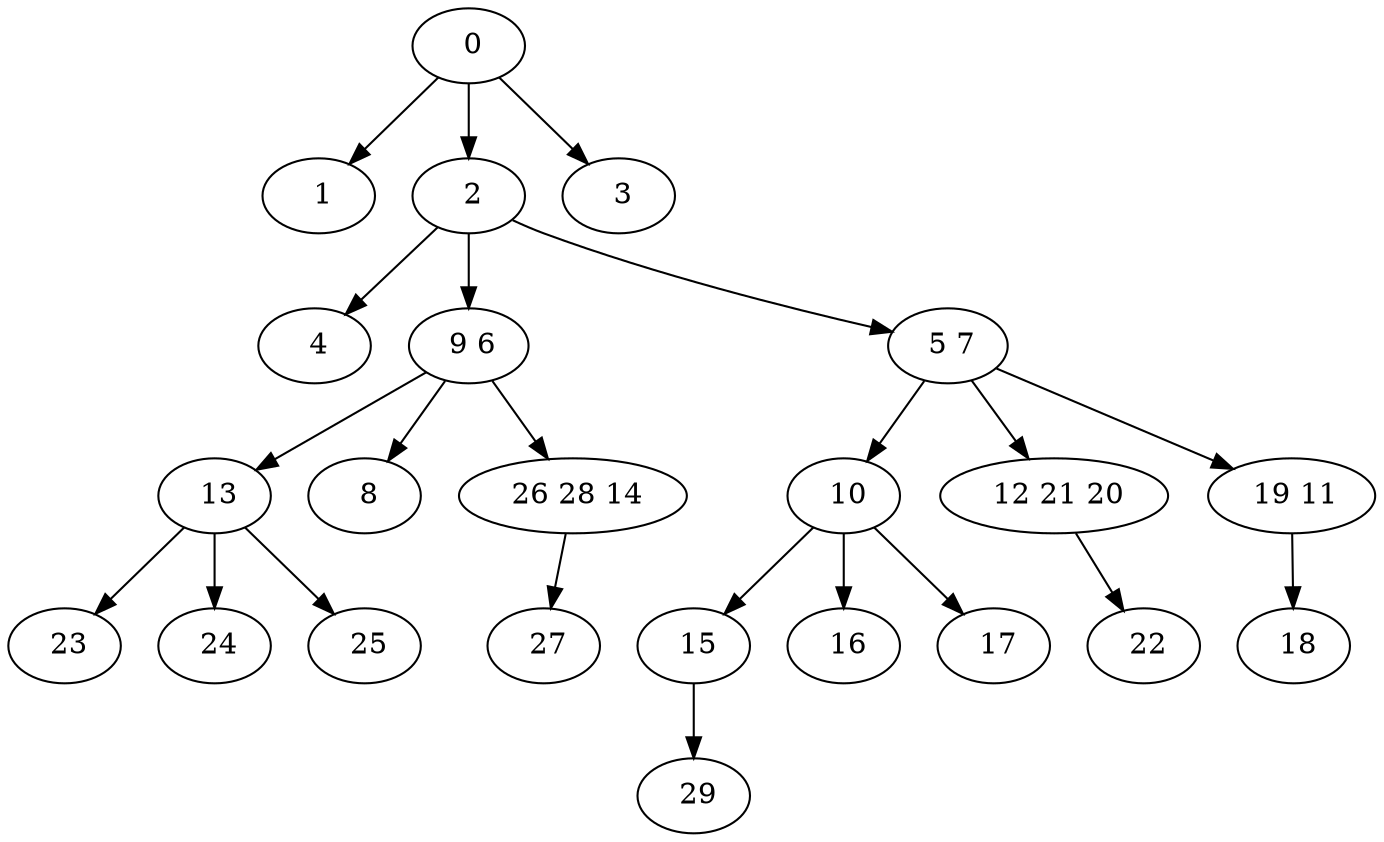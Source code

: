 digraph mytree {
" 0" -> " 1";
" 0" -> " 2";
" 0" -> " 3";
" 1";
" 2" -> " 4";
" 2" -> " 9 6";
" 2" -> " 5 7";
" 3";
" 4";
" 9 6" -> " 13";
" 9 6" -> " 8";
" 9 6" -> " 26 28 14";
" 5 7" -> " 10";
" 5 7" -> " 12 21 20";
" 5 7" -> " 19 11";
" 10" -> " 15";
" 10" -> " 16";
" 10" -> " 17";
" 15" -> " 29";
" 16";
" 17";
" 13" -> " 23";
" 13" -> " 24";
" 13" -> " 25";
" 23";
" 24";
" 25";
" 29";
" 12 21 20" -> " 22";
" 22";
" 19 11" -> " 18";
" 18";
" 8";
" 26 28 14" -> " 27";
" 27";
}
